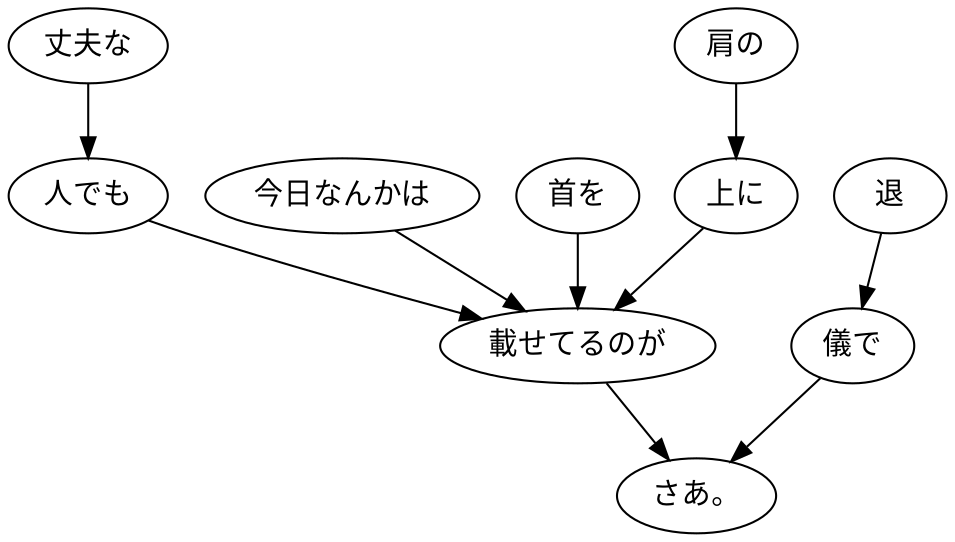 digraph graph3417 {
	node0 [label="丈夫な"];
	node1 [label="人でも"];
	node2 [label="今日なんかは"];
	node3 [label="首を"];
	node4 [label="肩の"];
	node5 [label="上に"];
	node6 [label="載せてるのが"];
	node7 [label="退"];
	node8 [label="儀で"];
	node9 [label="さあ。"];
	node0 -> node1;
	node1 -> node6;
	node2 -> node6;
	node3 -> node6;
	node4 -> node5;
	node5 -> node6;
	node6 -> node9;
	node7 -> node8;
	node8 -> node9;
}
